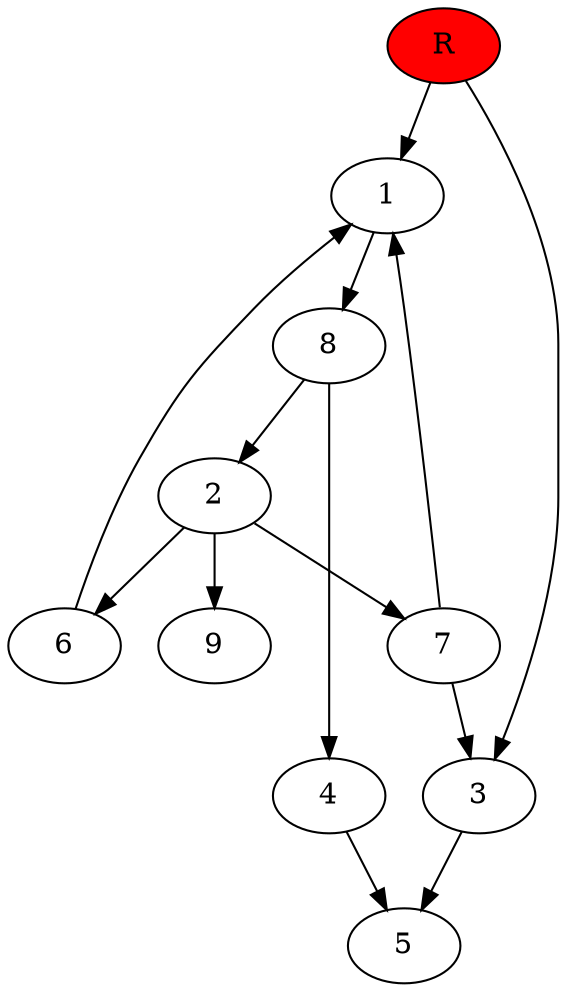 digraph prb13033 {
	1
	2
	3
	4
	5
	6
	7
	8
	R [fillcolor="#ff0000" style=filled]
	1 -> 8
	2 -> 6
	2 -> 7
	2 -> 9
	3 -> 5
	4 -> 5
	6 -> 1
	7 -> 1
	7 -> 3
	8 -> 2
	8 -> 4
	R -> 1
	R -> 3
}
